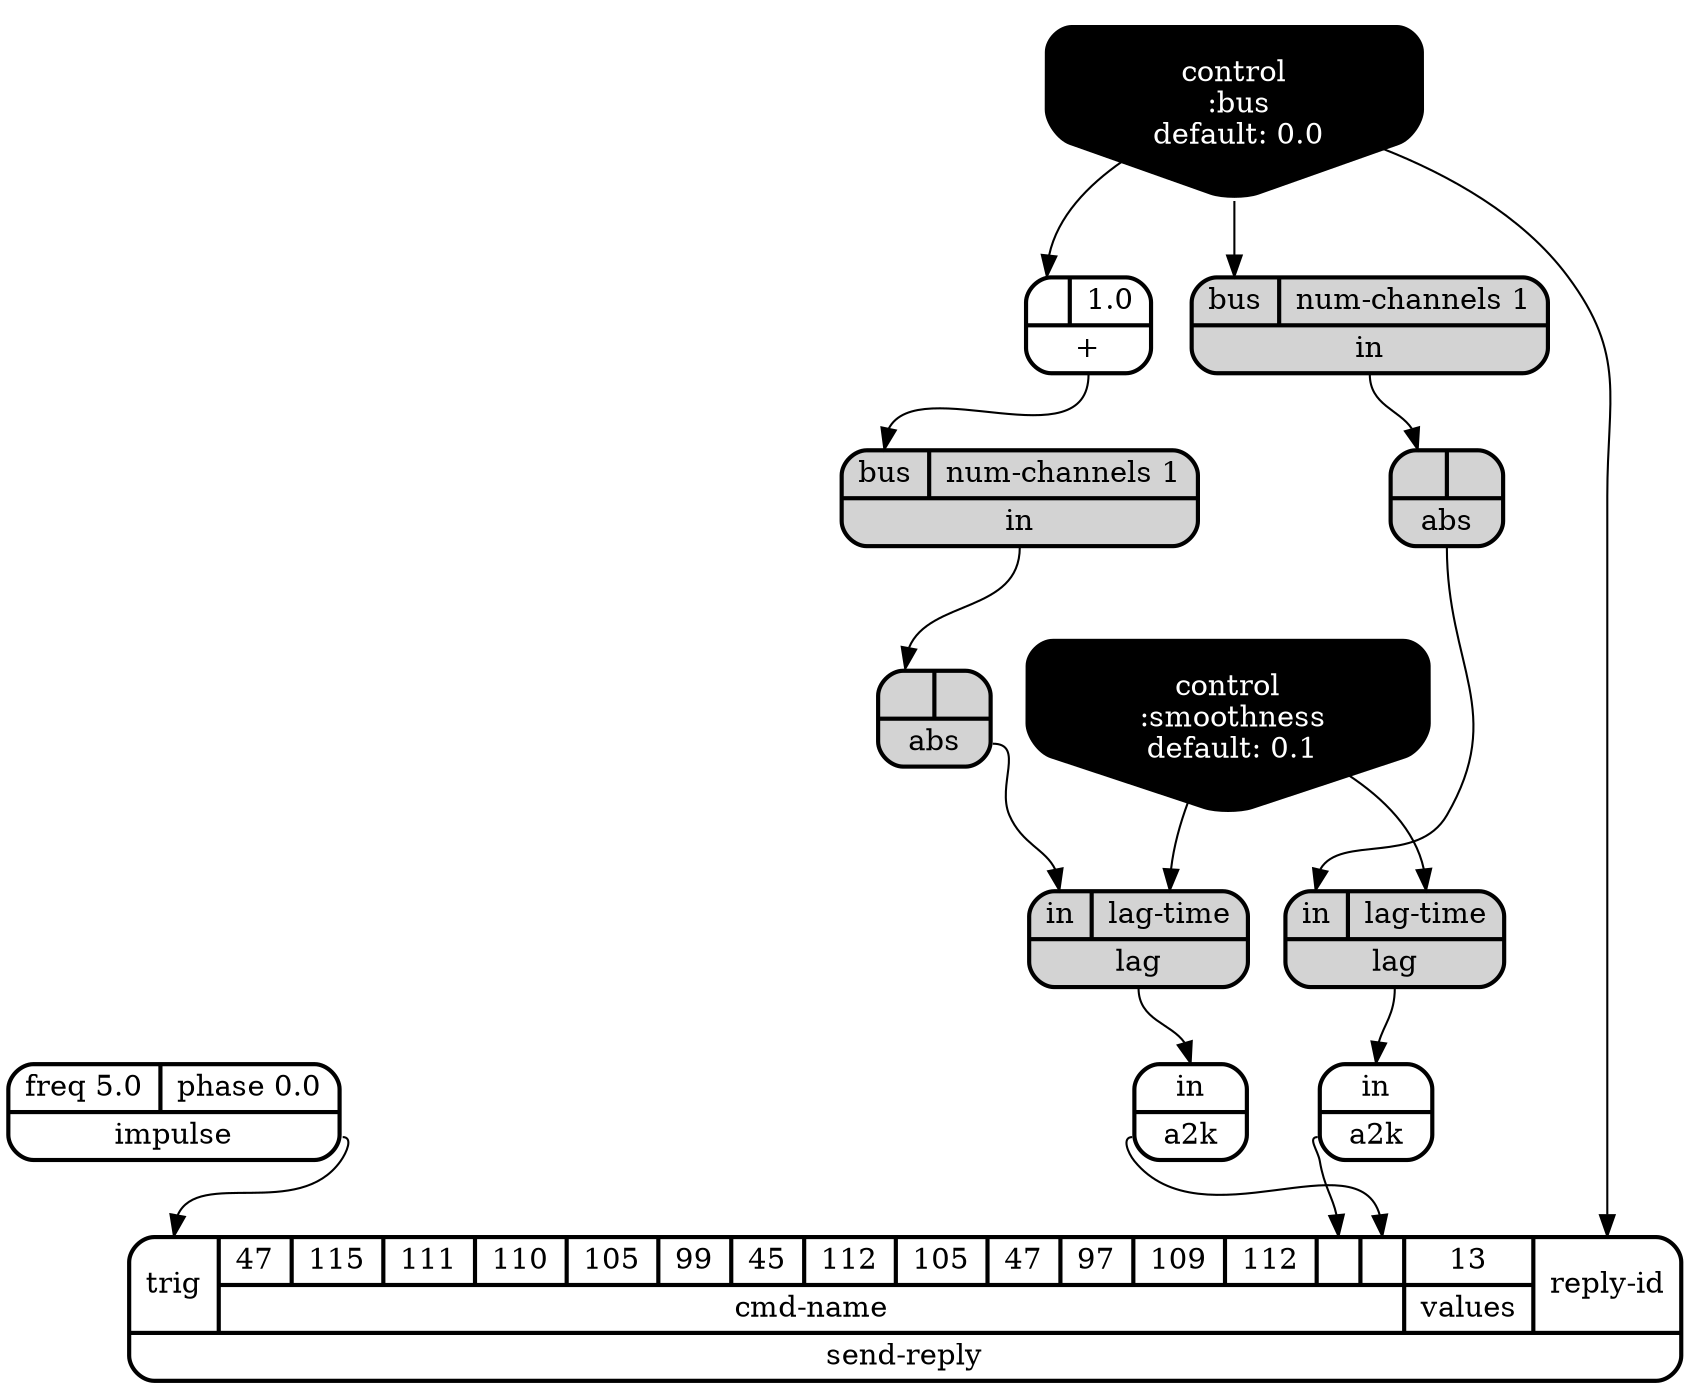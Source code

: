 digraph synthdef {
4 [label = "{{ <a> |<b> 1.0} |<__UG_NAME__>+ }" style="bold, rounded" shape=record rankdir=LR];
8 [label = "{{ <in> in} |<__UG_NAME__>a2k }" style="bold, rounded" shape=record rankdir=LR];
11 [label = "{{ <in> in} |<__UG_NAME__>a2k }" style="bold, rounded" shape=record rankdir=LR];
3 [label = "{{ <a> |<b> } |<__UG_NAME__>abs }" style="filled, bold, rounded"  shape=record rankdir=LR];
6 [label = "{{ <a> |<b> } |<__UG_NAME__>abs }" style="filled, bold, rounded"  shape=record rankdir=LR];
0 [label = "control
 :bus
 default: 0.0" shape=invhouse style="rounded, filled, bold" fillcolor=black fontcolor=white ]; 
1 [label = "control
 :smoothness
 default: 0.1" shape=invhouse style="rounded, filled, bold" fillcolor=black fontcolor=white ]; 
9 [label = "{{ <freq> freq 5.0|<phase> phase 0.0} |<__UG_NAME__>impulse }" style="bold, rounded" shape=record rankdir=LR];
2 [label = "{{ <bus> bus|<num____channels> num-channels 1} |<__UG_NAME__>in }" style="filled, bold, rounded"  shape=record rankdir=LR];
5 [label = "{{ <bus> bus|<num____channels> num-channels 1} |<__UG_NAME__>in }" style="filled, bold, rounded"  shape=record rankdir=LR];
7 [label = "{{ <in> in|<lag____time> lag-time} |<__UG_NAME__>lag }" style="filled, bold, rounded"  shape=record rankdir=LR];
10 [label = "{{ <in> in|<lag____time> lag-time} |<__UG_NAME__>lag }" style="filled, bold, rounded"  shape=record rankdir=LR];
12 [label = "{{ <trig> trig|{{47|115|111|110|105|99|45|112|105|47|97|109|112|<cmd____name___a2k___13>|<cmd____name___a2k___14>}|cmd-name}|{{13}|values}|<reply____id> reply-id} |<__UG_NAME__>send-reply }" style="bold, rounded" shape=record rankdir=LR];

0:__UG_NAME__ -> 4:a ;
7:__UG_NAME__ -> 8:in ;
10:__UG_NAME__ -> 11:in ;
2:__UG_NAME__ -> 3:a ;
5:__UG_NAME__ -> 6:a ;
0:__UG_NAME__ -> 2:bus ;
4:__UG_NAME__ -> 5:bus ;
1:__UG_NAME__ -> 7:lag____time ;
6:__UG_NAME__ -> 7:in ;
1:__UG_NAME__ -> 10:lag____time ;
3:__UG_NAME__ -> 10:in ;
0:__UG_NAME__ -> 12:reply____id ;
11:__UG_NAME__ -> 12:cmd____name___a2k___13 ;
8:__UG_NAME__ -> 12:cmd____name___a2k___14 ;
9:__UG_NAME__ -> 12:trig ;

}